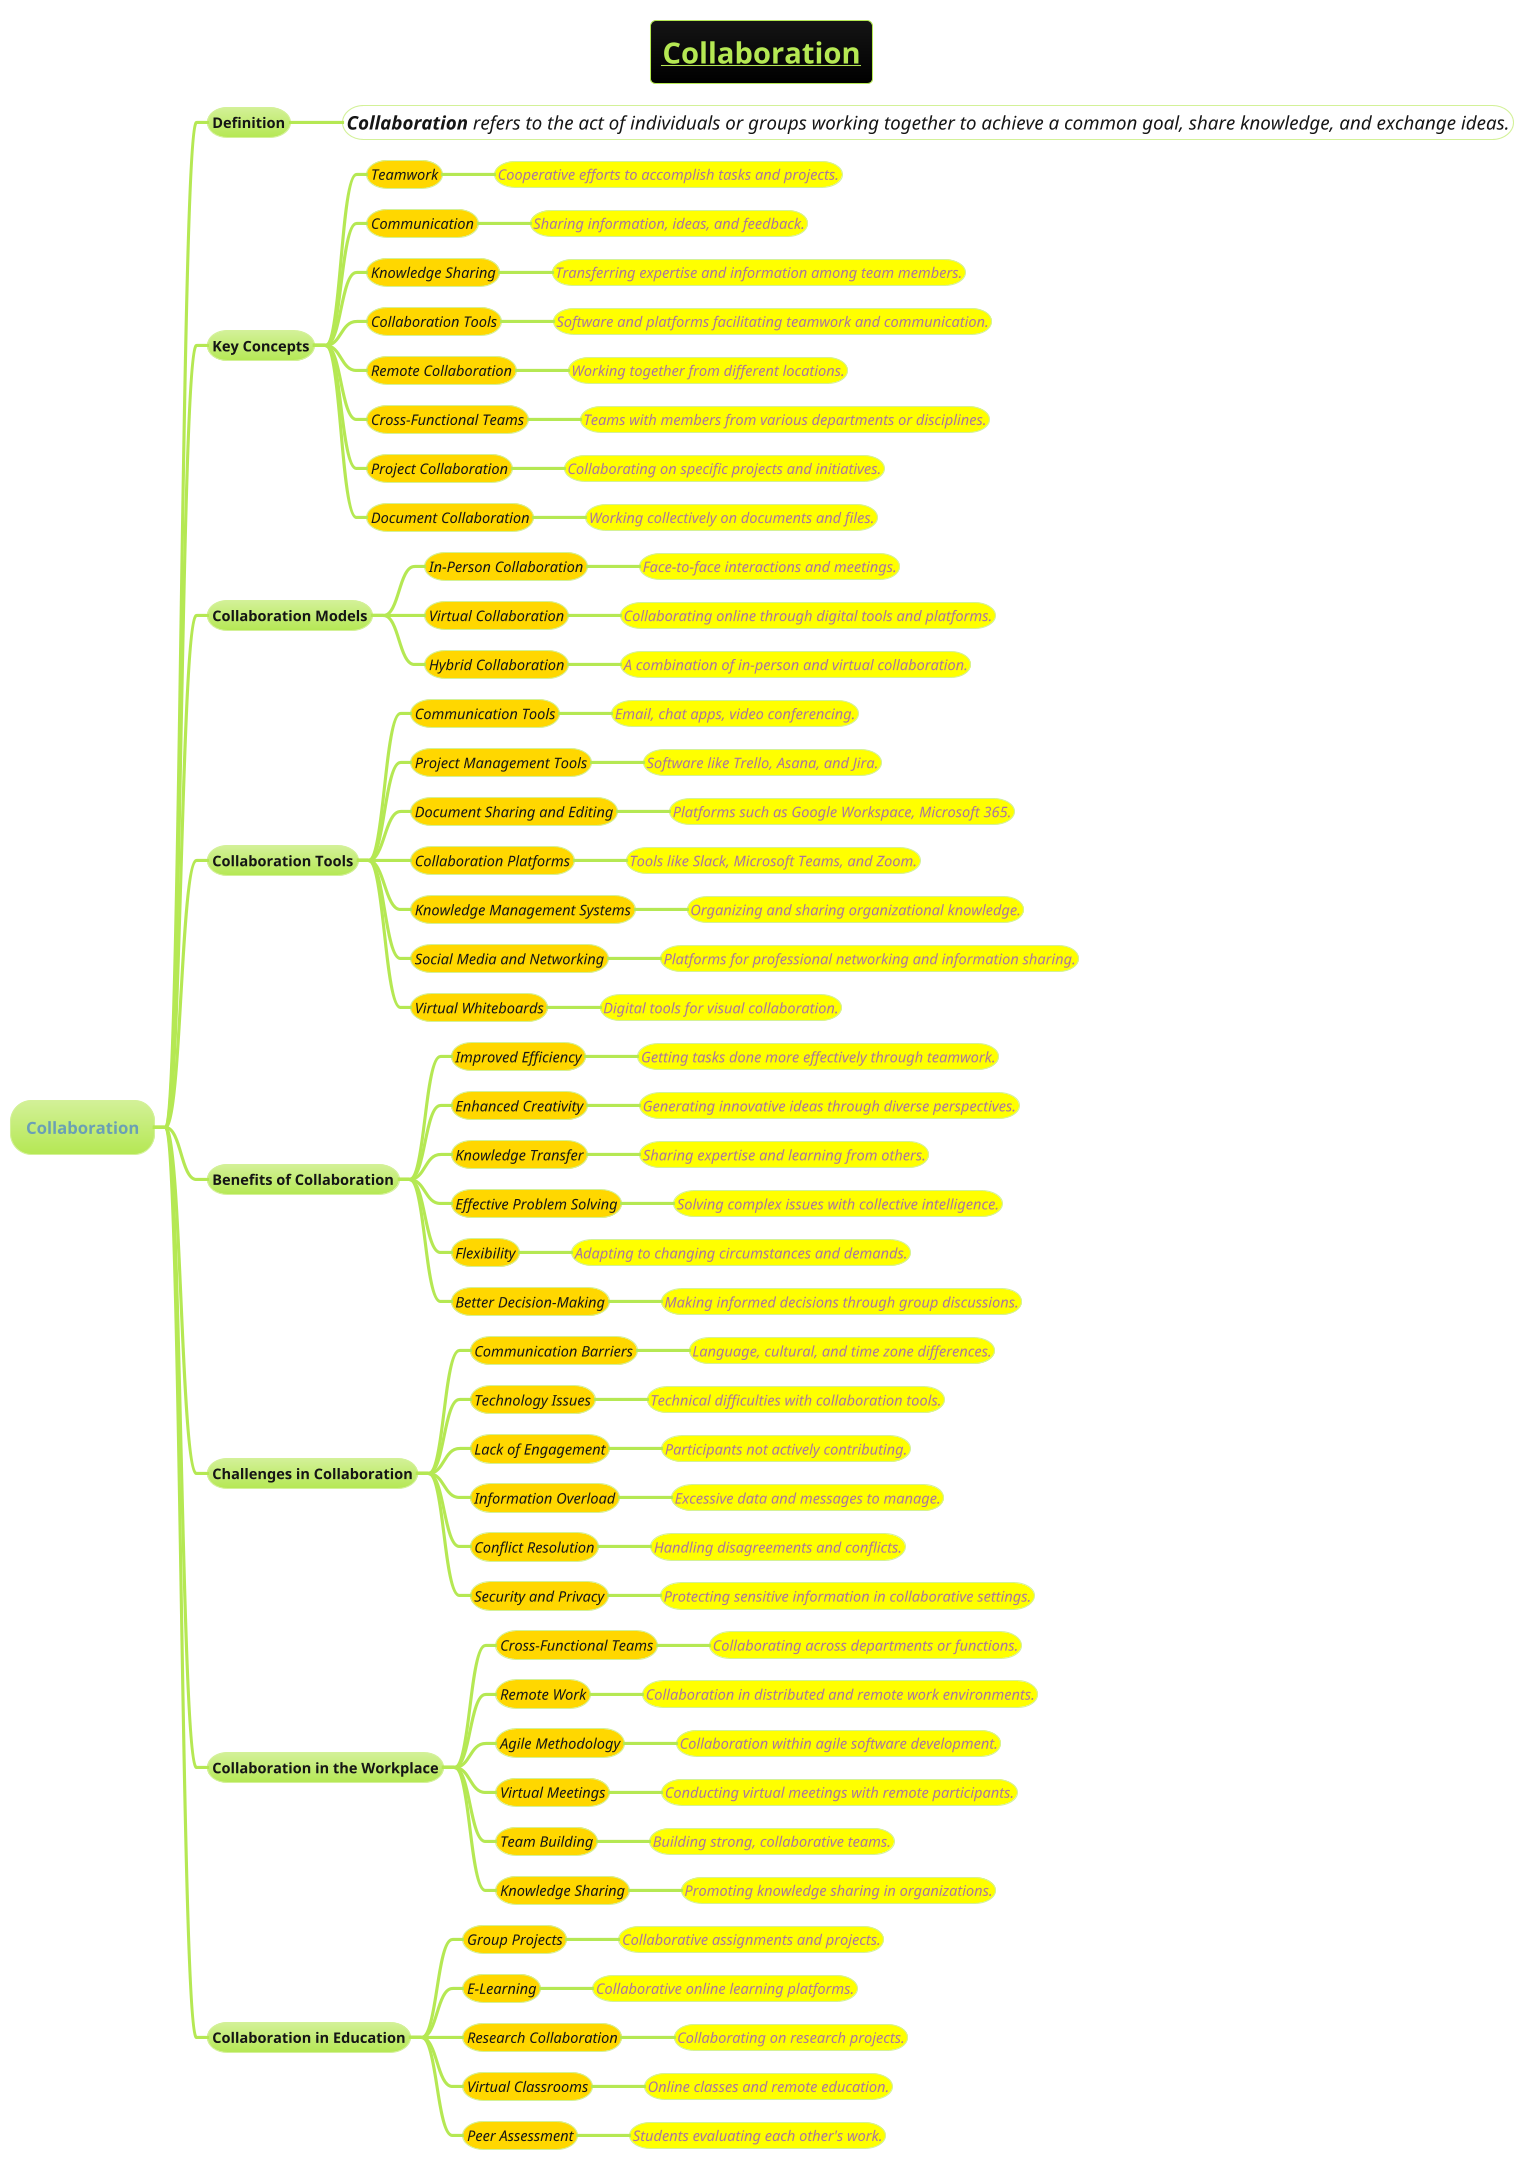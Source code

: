 @startmindmap
title =__Collaboration__
!theme hacker



* Collaboration
** Definition
***[#white] ====<size:18>**Collaboration** refers to the act of individuals or groups working together to achieve a common goal, share knowledge, and exchange ideas.

** Key Concepts
***[#gold] ====<size:14>Teamwork
****[#yellow] ====<size:14>Cooperative efforts to accomplish tasks and projects.
***[#gold] ====<size:14>Communication
****[#yellow] ====<size:14>Sharing information, ideas, and feedback.
***[#gold] ====<size:14>Knowledge Sharing
****[#yellow] ====<size:14>Transferring expertise and information among team members.
***[#gold] ====<size:14>Collaboration Tools
****[#yellow] ====<size:14>Software and platforms facilitating teamwork and communication.
***[#gold] ====<size:14>Remote Collaboration
****[#yellow] ====<size:14>Working together from different locations.
***[#gold] ====<size:14>Cross-Functional Teams
****[#yellow] ====<size:14>Teams with members from various departments or disciplines.
***[#gold] ====<size:14>Project Collaboration
****[#yellow] ====<size:14>Collaborating on specific projects and initiatives.
***[#gold] ====<size:14>Document Collaboration
****[#yellow] ====<size:14>Working collectively on documents and files.

** Collaboration Models
***[#gold] ====<size:14>In-Person Collaboration
****[#yellow] ====<size:14>Face-to-face interactions and meetings.
***[#gold] ====<size:14>Virtual Collaboration
****[#yellow] ====<size:14>Collaborating online through digital tools and platforms.
***[#gold] ====<size:14>Hybrid Collaboration
****[#yellow] ====<size:14>A combination of in-person and virtual collaboration.

** Collaboration Tools
***[#gold] ====<size:14>Communication Tools
****[#yellow] ====<size:14>Email, chat apps, video conferencing.
***[#gold] ====<size:14>Project Management Tools
****[#yellow] ====<size:14>Software like Trello, Asana, and Jira.
***[#gold] ====<size:14>Document Sharing and Editing
****[#yellow] ====<size:14>Platforms such as Google Workspace, Microsoft 365.
***[#gold] ====<size:14>Collaboration Platforms
****[#yellow] ====<size:14>Tools like Slack, Microsoft Teams, and Zoom.
***[#gold] ====<size:14>Knowledge Management Systems
****[#yellow] ====<size:14>Organizing and sharing organizational knowledge.
***[#gold] ====<size:14>Social Media and Networking
****[#yellow] ====<size:14>Platforms for professional networking and information sharing.
***[#gold] ====<size:14>Virtual Whiteboards
****[#yellow] ====<size:14>Digital tools for visual collaboration.

** Benefits of Collaboration
***[#gold] ====<size:14>Improved Efficiency
****[#yellow] ====<size:14>Getting tasks done more effectively through teamwork.
***[#gold] ====<size:14>Enhanced Creativity
****[#yellow] ====<size:14>Generating innovative ideas through diverse perspectives.
***[#gold] ====<size:14>Knowledge Transfer
****[#yellow] ====<size:14>Sharing expertise and learning from others.
***[#gold] ====<size:14>Effective Problem Solving
****[#yellow] ====<size:14>Solving complex issues with collective intelligence.
***[#gold] ====<size:14>Flexibility
****[#yellow] ====<size:14>Adapting to changing circumstances and demands.
***[#gold] ====<size:14>Better Decision-Making
****[#yellow] ====<size:14>Making informed decisions through group discussions.

** Challenges in Collaboration
***[#gold] ====<size:14>Communication Barriers
****[#yellow] ====<size:14>Language, cultural, and time zone differences.
***[#gold] ====<size:14>Technology Issues
****[#yellow] ====<size:14>Technical difficulties with collaboration tools.
***[#gold] ====<size:14>Lack of Engagement
****[#yellow] ====<size:14>Participants not actively contributing.
***[#gold] ====<size:14>Information Overload
****[#yellow] ====<size:14>Excessive data and messages to manage.
***[#gold] ====<size:14>Conflict Resolution
****[#yellow] ====<size:14>Handling disagreements and conflicts.
***[#gold] ====<size:14>Security and Privacy
****[#yellow] ====<size:14>Protecting sensitive information in collaborative settings.

** Collaboration in the Workplace
***[#gold] ====<size:14>Cross-Functional Teams
****[#yellow] ====<size:14>Collaborating across departments or functions.
***[#gold] ====<size:14>Remote Work
****[#yellow] ====<size:14>Collaboration in distributed and remote work environments.
***[#gold] ====<size:14>Agile Methodology
****[#yellow] ====<size:14>Collaboration within agile software development.
***[#gold] ====<size:14>Virtual Meetings
****[#yellow] ====<size:14>Conducting virtual meetings with remote participants.
***[#gold] ====<size:14>Team Building
****[#yellow] ====<size:14>Building strong, collaborative teams.
***[#gold] ====<size:14>Knowledge Sharing
****[#yellow] ====<size:14>Promoting knowledge sharing in organizations.

** Collaboration in Education
***[#gold] ====<size:14>Group Projects
****[#yellow] ====<size:14>Collaborative assignments and projects.
***[#gold] ====<size:14>E-Learning
****[#yellow] ====<size:14>Collaborative online learning platforms.
***[#gold] ====<size:14>Research Collaboration
****[#yellow] ====<size:14>Collaborating on research projects.
***[#gold] ====<size:14>Virtual Classrooms
****[#yellow] ====<size:14>Online classes and remote education.
***[#gold] ====<size:14>Peer Assessment
****[#yellow] ====<size:14>Students evaluating each other's work.

@endmindmap
